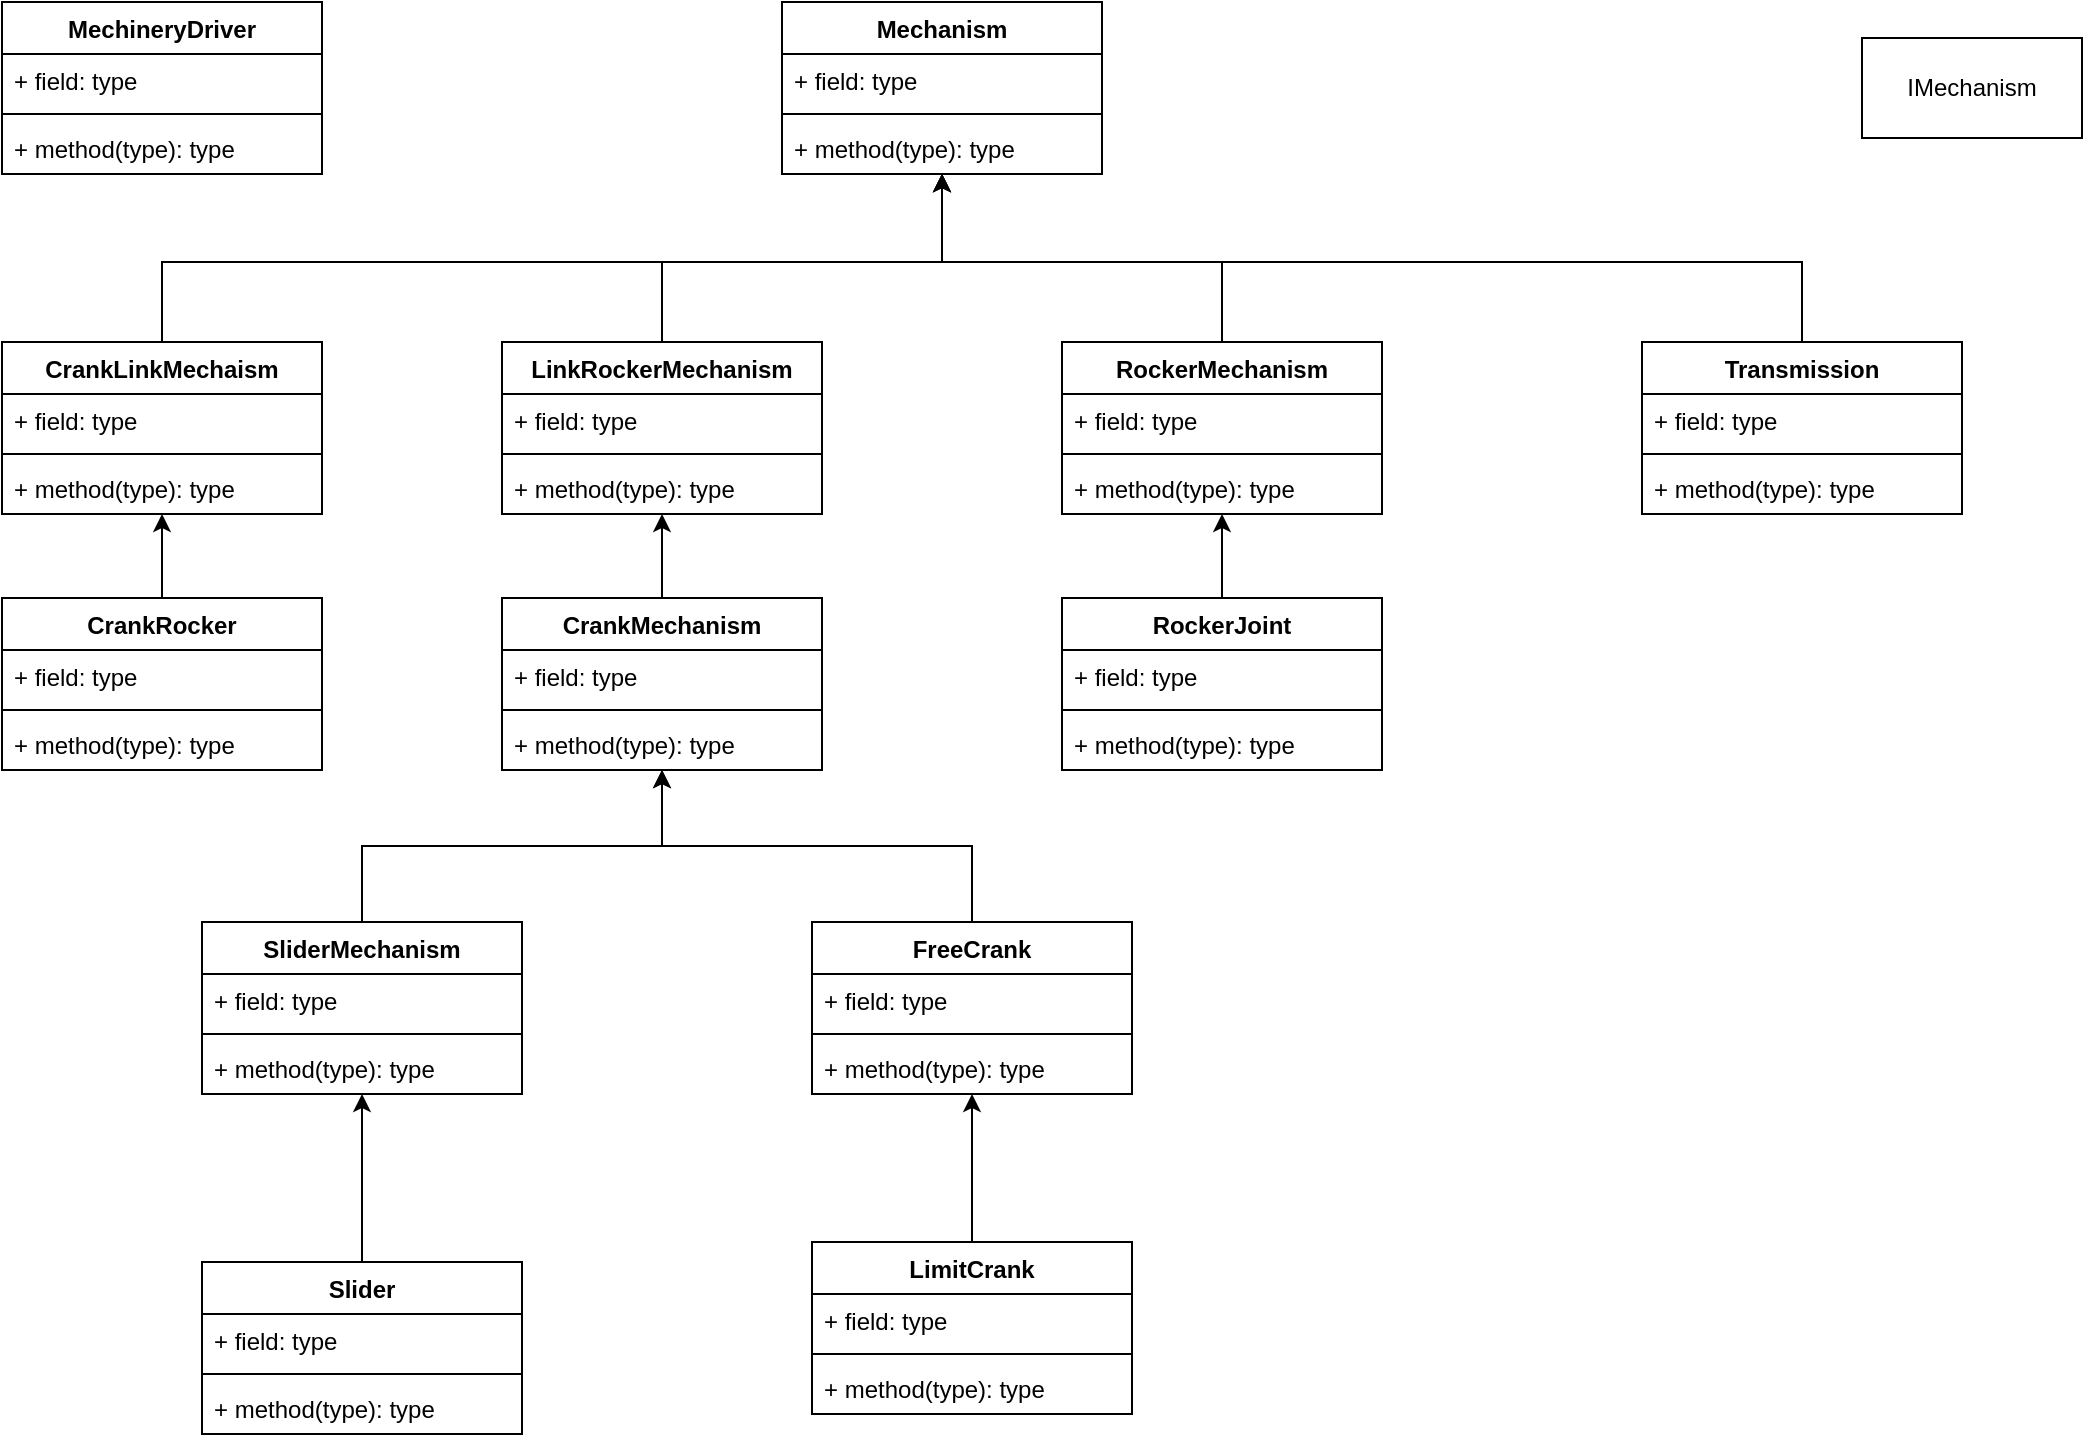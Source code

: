 <mxfile version="21.1.1" type="github">
  <diagram id="C5RBs43oDa-KdzZeNtuy" name="Page-1">
    <mxGraphModel dx="1509" dy="794" grid="1" gridSize="10" guides="1" tooltips="1" connect="1" arrows="1" fold="1" page="1" pageScale="1" pageWidth="1169" pageHeight="827" math="0" shadow="0">
      <root>
        <mxCell id="WIyWlLk6GJQsqaUBKTNV-0" />
        <mxCell id="WIyWlLk6GJQsqaUBKTNV-1" parent="WIyWlLk6GJQsqaUBKTNV-0" />
        <mxCell id="uOz8T9xEKH1gFjkwk_M--5" value="IMechanism" style="html=1;whiteSpace=wrap;" vertex="1" parent="WIyWlLk6GJQsqaUBKTNV-1">
          <mxGeometry x="950" y="28" width="110" height="50" as="geometry" />
        </mxCell>
        <mxCell id="uOz8T9xEKH1gFjkwk_M--6" value="Mechanism" style="swimlane;fontStyle=1;align=center;verticalAlign=top;childLayout=stackLayout;horizontal=1;startSize=26;horizontalStack=0;resizeParent=1;resizeParentMax=0;resizeLast=0;collapsible=1;marginBottom=0;whiteSpace=wrap;html=1;points=[[0,0,0,0,0],[0,0.25,0,0,0],[0,0.5,0,0,0],[0,0.75,0,0,0],[0,1,0,0,0],[0.25,0,0,0,0],[0.25,1,0,0,0],[0.5,0,0,0,0],[0.5,1,0,0,0],[0.75,0,0,0,0],[0.75,1,0,0,0],[1,0,0,0,0],[1,0.25,0,0,0],[1,0.5,0,0,0],[1,0.75,0,0,0],[1,1,0,0,0]];" vertex="1" parent="WIyWlLk6GJQsqaUBKTNV-1">
          <mxGeometry x="410" y="10" width="160" height="86" as="geometry">
            <mxRectangle x="460" y="10" width="110" height="30" as="alternateBounds" />
          </mxGeometry>
        </mxCell>
        <mxCell id="uOz8T9xEKH1gFjkwk_M--7" value="+ field: type" style="text;strokeColor=none;fillColor=none;align=left;verticalAlign=top;spacingLeft=4;spacingRight=4;overflow=hidden;rotatable=0;points=[[0,0.5],[1,0.5]];portConstraint=eastwest;whiteSpace=wrap;html=1;" vertex="1" parent="uOz8T9xEKH1gFjkwk_M--6">
          <mxGeometry y="26" width="160" height="26" as="geometry" />
        </mxCell>
        <mxCell id="uOz8T9xEKH1gFjkwk_M--8" value="" style="line;strokeWidth=1;fillColor=none;align=left;verticalAlign=middle;spacingTop=-1;spacingLeft=3;spacingRight=3;rotatable=0;labelPosition=right;points=[];portConstraint=eastwest;strokeColor=inherit;" vertex="1" parent="uOz8T9xEKH1gFjkwk_M--6">
          <mxGeometry y="52" width="160" height="8" as="geometry" />
        </mxCell>
        <mxCell id="uOz8T9xEKH1gFjkwk_M--9" value="+ method(type): type" style="text;strokeColor=none;fillColor=none;align=left;verticalAlign=top;spacingLeft=4;spacingRight=4;overflow=hidden;rotatable=0;points=[[0,0.5],[1,0.5]];portConstraint=eastwest;whiteSpace=wrap;html=1;" vertex="1" parent="uOz8T9xEKH1gFjkwk_M--6">
          <mxGeometry y="60" width="160" height="26" as="geometry" />
        </mxCell>
        <mxCell id="uOz8T9xEKH1gFjkwk_M--12" value="&lt;div&gt;MechineryDriver&lt;/div&gt;" style="swimlane;fontStyle=1;align=center;verticalAlign=top;childLayout=stackLayout;horizontal=1;startSize=26;horizontalStack=0;resizeParent=1;resizeParentMax=0;resizeLast=0;collapsible=1;marginBottom=0;whiteSpace=wrap;html=1;" vertex="1" parent="WIyWlLk6GJQsqaUBKTNV-1">
          <mxGeometry x="20" y="10" width="160" height="86" as="geometry" />
        </mxCell>
        <mxCell id="uOz8T9xEKH1gFjkwk_M--13" value="+ field: type" style="text;strokeColor=none;fillColor=none;align=left;verticalAlign=top;spacingLeft=4;spacingRight=4;overflow=hidden;rotatable=0;points=[[0,0.5],[1,0.5]];portConstraint=eastwest;whiteSpace=wrap;html=1;" vertex="1" parent="uOz8T9xEKH1gFjkwk_M--12">
          <mxGeometry y="26" width="160" height="26" as="geometry" />
        </mxCell>
        <mxCell id="uOz8T9xEKH1gFjkwk_M--14" value="" style="line;strokeWidth=1;fillColor=none;align=left;verticalAlign=middle;spacingTop=-1;spacingLeft=3;spacingRight=3;rotatable=0;labelPosition=right;points=[];portConstraint=eastwest;strokeColor=inherit;" vertex="1" parent="uOz8T9xEKH1gFjkwk_M--12">
          <mxGeometry y="52" width="160" height="8" as="geometry" />
        </mxCell>
        <mxCell id="uOz8T9xEKH1gFjkwk_M--15" value="+ method(type): type" style="text;strokeColor=none;fillColor=none;align=left;verticalAlign=top;spacingLeft=4;spacingRight=4;overflow=hidden;rotatable=0;points=[[0,0.5],[1,0.5]];portConstraint=eastwest;whiteSpace=wrap;html=1;" vertex="1" parent="uOz8T9xEKH1gFjkwk_M--12">
          <mxGeometry y="60" width="160" height="26" as="geometry" />
        </mxCell>
        <mxCell id="uOz8T9xEKH1gFjkwk_M--97" style="edgeStyle=orthogonalEdgeStyle;rounded=0;orthogonalLoop=1;jettySize=auto;html=1;" edge="1" parent="WIyWlLk6GJQsqaUBKTNV-1" source="uOz8T9xEKH1gFjkwk_M--16" target="uOz8T9xEKH1gFjkwk_M--6">
          <mxGeometry relative="1" as="geometry">
            <Array as="points">
              <mxPoint x="920" y="140" />
              <mxPoint x="490" y="140" />
            </Array>
          </mxGeometry>
        </mxCell>
        <mxCell id="uOz8T9xEKH1gFjkwk_M--16" value="Transmission" style="swimlane;fontStyle=1;align=center;verticalAlign=top;childLayout=stackLayout;horizontal=1;startSize=26;horizontalStack=0;resizeParent=1;resizeParentMax=0;resizeLast=0;collapsible=1;marginBottom=0;whiteSpace=wrap;html=1;" vertex="1" parent="WIyWlLk6GJQsqaUBKTNV-1">
          <mxGeometry x="840" y="180" width="160" height="86" as="geometry" />
        </mxCell>
        <mxCell id="uOz8T9xEKH1gFjkwk_M--17" value="+ field: type" style="text;strokeColor=none;fillColor=none;align=left;verticalAlign=top;spacingLeft=4;spacingRight=4;overflow=hidden;rotatable=0;points=[[0,0.5],[1,0.5]];portConstraint=eastwest;whiteSpace=wrap;html=1;" vertex="1" parent="uOz8T9xEKH1gFjkwk_M--16">
          <mxGeometry y="26" width="160" height="26" as="geometry" />
        </mxCell>
        <mxCell id="uOz8T9xEKH1gFjkwk_M--18" value="" style="line;strokeWidth=1;fillColor=none;align=left;verticalAlign=middle;spacingTop=-1;spacingLeft=3;spacingRight=3;rotatable=0;labelPosition=right;points=[];portConstraint=eastwest;strokeColor=inherit;" vertex="1" parent="uOz8T9xEKH1gFjkwk_M--16">
          <mxGeometry y="52" width="160" height="8" as="geometry" />
        </mxCell>
        <mxCell id="uOz8T9xEKH1gFjkwk_M--19" value="+ method(type): type" style="text;strokeColor=none;fillColor=none;align=left;verticalAlign=top;spacingLeft=4;spacingRight=4;overflow=hidden;rotatable=0;points=[[0,0.5],[1,0.5]];portConstraint=eastwest;whiteSpace=wrap;html=1;" vertex="1" parent="uOz8T9xEKH1gFjkwk_M--16">
          <mxGeometry y="60" width="160" height="26" as="geometry" />
        </mxCell>
        <mxCell id="uOz8T9xEKH1gFjkwk_M--105" style="edgeStyle=orthogonalEdgeStyle;rounded=0;orthogonalLoop=1;jettySize=auto;html=1;" edge="1" parent="WIyWlLk6GJQsqaUBKTNV-1" source="uOz8T9xEKH1gFjkwk_M--27" target="uOz8T9xEKH1gFjkwk_M--31">
          <mxGeometry relative="1" as="geometry" />
        </mxCell>
        <mxCell id="uOz8T9xEKH1gFjkwk_M--27" value="Slider" style="swimlane;fontStyle=1;align=center;verticalAlign=top;childLayout=stackLayout;horizontal=1;startSize=26;horizontalStack=0;resizeParent=1;resizeParentMax=0;resizeLast=0;collapsible=1;marginBottom=0;whiteSpace=wrap;html=1;" vertex="1" parent="WIyWlLk6GJQsqaUBKTNV-1">
          <mxGeometry x="120" y="640" width="160" height="86" as="geometry" />
        </mxCell>
        <mxCell id="uOz8T9xEKH1gFjkwk_M--28" value="+ field: type" style="text;strokeColor=none;fillColor=none;align=left;verticalAlign=top;spacingLeft=4;spacingRight=4;overflow=hidden;rotatable=0;points=[[0,0.5],[1,0.5]];portConstraint=eastwest;whiteSpace=wrap;html=1;" vertex="1" parent="uOz8T9xEKH1gFjkwk_M--27">
          <mxGeometry y="26" width="160" height="26" as="geometry" />
        </mxCell>
        <mxCell id="uOz8T9xEKH1gFjkwk_M--29" value="" style="line;strokeWidth=1;fillColor=none;align=left;verticalAlign=middle;spacingTop=-1;spacingLeft=3;spacingRight=3;rotatable=0;labelPosition=right;points=[];portConstraint=eastwest;strokeColor=inherit;" vertex="1" parent="uOz8T9xEKH1gFjkwk_M--27">
          <mxGeometry y="52" width="160" height="8" as="geometry" />
        </mxCell>
        <mxCell id="uOz8T9xEKH1gFjkwk_M--30" value="+ method(type): type" style="text;strokeColor=none;fillColor=none;align=left;verticalAlign=top;spacingLeft=4;spacingRight=4;overflow=hidden;rotatable=0;points=[[0,0.5],[1,0.5]];portConstraint=eastwest;whiteSpace=wrap;html=1;" vertex="1" parent="uOz8T9xEKH1gFjkwk_M--27">
          <mxGeometry y="60" width="160" height="26" as="geometry" />
        </mxCell>
        <mxCell id="uOz8T9xEKH1gFjkwk_M--103" style="edgeStyle=orthogonalEdgeStyle;rounded=0;orthogonalLoop=1;jettySize=auto;html=1;" edge="1" parent="WIyWlLk6GJQsqaUBKTNV-1" source="uOz8T9xEKH1gFjkwk_M--31" target="uOz8T9xEKH1gFjkwk_M--59">
          <mxGeometry relative="1" as="geometry" />
        </mxCell>
        <mxCell id="uOz8T9xEKH1gFjkwk_M--31" value="SliderMechanism" style="swimlane;fontStyle=1;align=center;verticalAlign=top;childLayout=stackLayout;horizontal=1;startSize=26;horizontalStack=0;resizeParent=1;resizeParentMax=0;resizeLast=0;collapsible=1;marginBottom=0;whiteSpace=wrap;html=1;" vertex="1" parent="WIyWlLk6GJQsqaUBKTNV-1">
          <mxGeometry x="120" y="470" width="160" height="86" as="geometry" />
        </mxCell>
        <mxCell id="uOz8T9xEKH1gFjkwk_M--32" value="+ field: type" style="text;strokeColor=none;fillColor=none;align=left;verticalAlign=top;spacingLeft=4;spacingRight=4;overflow=hidden;rotatable=0;points=[[0,0.5],[1,0.5]];portConstraint=eastwest;whiteSpace=wrap;html=1;" vertex="1" parent="uOz8T9xEKH1gFjkwk_M--31">
          <mxGeometry y="26" width="160" height="26" as="geometry" />
        </mxCell>
        <mxCell id="uOz8T9xEKH1gFjkwk_M--33" value="" style="line;strokeWidth=1;fillColor=none;align=left;verticalAlign=middle;spacingTop=-1;spacingLeft=3;spacingRight=3;rotatable=0;labelPosition=right;points=[];portConstraint=eastwest;strokeColor=inherit;" vertex="1" parent="uOz8T9xEKH1gFjkwk_M--31">
          <mxGeometry y="52" width="160" height="8" as="geometry" />
        </mxCell>
        <mxCell id="uOz8T9xEKH1gFjkwk_M--34" value="+ method(type): type" style="text;strokeColor=none;fillColor=none;align=left;verticalAlign=top;spacingLeft=4;spacingRight=4;overflow=hidden;rotatable=0;points=[[0,0.5],[1,0.5]];portConstraint=eastwest;whiteSpace=wrap;html=1;" vertex="1" parent="uOz8T9xEKH1gFjkwk_M--31">
          <mxGeometry y="60" width="160" height="26" as="geometry" />
        </mxCell>
        <mxCell id="uOz8T9xEKH1gFjkwk_M--96" style="edgeStyle=orthogonalEdgeStyle;rounded=0;orthogonalLoop=1;jettySize=auto;html=1;" edge="1" parent="WIyWlLk6GJQsqaUBKTNV-1" source="uOz8T9xEKH1gFjkwk_M--35" target="uOz8T9xEKH1gFjkwk_M--6">
          <mxGeometry relative="1" as="geometry">
            <Array as="points">
              <mxPoint x="350" y="140" />
              <mxPoint x="490" y="140" />
            </Array>
          </mxGeometry>
        </mxCell>
        <mxCell id="uOz8T9xEKH1gFjkwk_M--35" value="LinkRockerMechanism" style="swimlane;fontStyle=1;align=center;verticalAlign=top;childLayout=stackLayout;horizontal=1;startSize=26;horizontalStack=0;resizeParent=1;resizeParentMax=0;resizeLast=0;collapsible=1;marginBottom=0;whiteSpace=wrap;html=1;" vertex="1" parent="WIyWlLk6GJQsqaUBKTNV-1">
          <mxGeometry x="270" y="180" width="160" height="86" as="geometry" />
        </mxCell>
        <mxCell id="uOz8T9xEKH1gFjkwk_M--36" value="+ field: type" style="text;strokeColor=none;fillColor=none;align=left;verticalAlign=top;spacingLeft=4;spacingRight=4;overflow=hidden;rotatable=0;points=[[0,0.5],[1,0.5]];portConstraint=eastwest;whiteSpace=wrap;html=1;" vertex="1" parent="uOz8T9xEKH1gFjkwk_M--35">
          <mxGeometry y="26" width="160" height="26" as="geometry" />
        </mxCell>
        <mxCell id="uOz8T9xEKH1gFjkwk_M--37" value="" style="line;strokeWidth=1;fillColor=none;align=left;verticalAlign=middle;spacingTop=-1;spacingLeft=3;spacingRight=3;rotatable=0;labelPosition=right;points=[];portConstraint=eastwest;strokeColor=inherit;" vertex="1" parent="uOz8T9xEKH1gFjkwk_M--35">
          <mxGeometry y="52" width="160" height="8" as="geometry" />
        </mxCell>
        <mxCell id="uOz8T9xEKH1gFjkwk_M--38" value="+ method(type): type" style="text;strokeColor=none;fillColor=none;align=left;verticalAlign=top;spacingLeft=4;spacingRight=4;overflow=hidden;rotatable=0;points=[[0,0.5],[1,0.5]];portConstraint=eastwest;whiteSpace=wrap;html=1;" vertex="1" parent="uOz8T9xEKH1gFjkwk_M--35">
          <mxGeometry y="60" width="160" height="26" as="geometry" />
        </mxCell>
        <mxCell id="uOz8T9xEKH1gFjkwk_M--95" style="edgeStyle=orthogonalEdgeStyle;rounded=0;orthogonalLoop=1;jettySize=auto;html=1;" edge="1" parent="WIyWlLk6GJQsqaUBKTNV-1" source="uOz8T9xEKH1gFjkwk_M--43" target="uOz8T9xEKH1gFjkwk_M--6">
          <mxGeometry relative="1" as="geometry">
            <Array as="points">
              <mxPoint x="630" y="140" />
              <mxPoint x="490" y="140" />
            </Array>
          </mxGeometry>
        </mxCell>
        <mxCell id="uOz8T9xEKH1gFjkwk_M--43" value="RockerMechanism" style="swimlane;fontStyle=1;align=center;verticalAlign=top;childLayout=stackLayout;horizontal=1;startSize=26;horizontalStack=0;resizeParent=1;resizeParentMax=0;resizeLast=0;collapsible=1;marginBottom=0;whiteSpace=wrap;html=1;" vertex="1" parent="WIyWlLk6GJQsqaUBKTNV-1">
          <mxGeometry x="550" y="180" width="160" height="86" as="geometry" />
        </mxCell>
        <mxCell id="uOz8T9xEKH1gFjkwk_M--44" value="+ field: type" style="text;strokeColor=none;fillColor=none;align=left;verticalAlign=top;spacingLeft=4;spacingRight=4;overflow=hidden;rotatable=0;points=[[0,0.5],[1,0.5]];portConstraint=eastwest;whiteSpace=wrap;html=1;" vertex="1" parent="uOz8T9xEKH1gFjkwk_M--43">
          <mxGeometry y="26" width="160" height="26" as="geometry" />
        </mxCell>
        <mxCell id="uOz8T9xEKH1gFjkwk_M--45" value="" style="line;strokeWidth=1;fillColor=none;align=left;verticalAlign=middle;spacingTop=-1;spacingLeft=3;spacingRight=3;rotatable=0;labelPosition=right;points=[];portConstraint=eastwest;strokeColor=inherit;" vertex="1" parent="uOz8T9xEKH1gFjkwk_M--43">
          <mxGeometry y="52" width="160" height="8" as="geometry" />
        </mxCell>
        <mxCell id="uOz8T9xEKH1gFjkwk_M--46" value="+ method(type): type" style="text;strokeColor=none;fillColor=none;align=left;verticalAlign=top;spacingLeft=4;spacingRight=4;overflow=hidden;rotatable=0;points=[[0,0.5],[1,0.5]];portConstraint=eastwest;whiteSpace=wrap;html=1;" vertex="1" parent="uOz8T9xEKH1gFjkwk_M--43">
          <mxGeometry y="60" width="160" height="26" as="geometry" />
        </mxCell>
        <mxCell id="uOz8T9xEKH1gFjkwk_M--102" style="edgeStyle=orthogonalEdgeStyle;rounded=0;orthogonalLoop=1;jettySize=auto;html=1;" edge="1" parent="WIyWlLk6GJQsqaUBKTNV-1" source="uOz8T9xEKH1gFjkwk_M--47" target="uOz8T9xEKH1gFjkwk_M--43">
          <mxGeometry relative="1" as="geometry" />
        </mxCell>
        <mxCell id="uOz8T9xEKH1gFjkwk_M--47" value="RockerJoint" style="swimlane;fontStyle=1;align=center;verticalAlign=top;childLayout=stackLayout;horizontal=1;startSize=26;horizontalStack=0;resizeParent=1;resizeParentMax=0;resizeLast=0;collapsible=1;marginBottom=0;whiteSpace=wrap;html=1;" vertex="1" parent="WIyWlLk6GJQsqaUBKTNV-1">
          <mxGeometry x="550" y="308" width="160" height="86" as="geometry" />
        </mxCell>
        <mxCell id="uOz8T9xEKH1gFjkwk_M--48" value="+ field: type" style="text;strokeColor=none;fillColor=none;align=left;verticalAlign=top;spacingLeft=4;spacingRight=4;overflow=hidden;rotatable=0;points=[[0,0.5],[1,0.5]];portConstraint=eastwest;whiteSpace=wrap;html=1;" vertex="1" parent="uOz8T9xEKH1gFjkwk_M--47">
          <mxGeometry y="26" width="160" height="26" as="geometry" />
        </mxCell>
        <mxCell id="uOz8T9xEKH1gFjkwk_M--49" value="" style="line;strokeWidth=1;fillColor=none;align=left;verticalAlign=middle;spacingTop=-1;spacingLeft=3;spacingRight=3;rotatable=0;labelPosition=right;points=[];portConstraint=eastwest;strokeColor=inherit;" vertex="1" parent="uOz8T9xEKH1gFjkwk_M--47">
          <mxGeometry y="52" width="160" height="8" as="geometry" />
        </mxCell>
        <mxCell id="uOz8T9xEKH1gFjkwk_M--50" value="+ method(type): type" style="text;strokeColor=none;fillColor=none;align=left;verticalAlign=top;spacingLeft=4;spacingRight=4;overflow=hidden;rotatable=0;points=[[0,0.5],[1,0.5]];portConstraint=eastwest;whiteSpace=wrap;html=1;" vertex="1" parent="uOz8T9xEKH1gFjkwk_M--47">
          <mxGeometry y="60" width="160" height="26" as="geometry" />
        </mxCell>
        <mxCell id="uOz8T9xEKH1gFjkwk_M--101" style="edgeStyle=orthogonalEdgeStyle;rounded=0;orthogonalLoop=1;jettySize=auto;html=1;" edge="1" parent="WIyWlLk6GJQsqaUBKTNV-1" source="uOz8T9xEKH1gFjkwk_M--59" target="uOz8T9xEKH1gFjkwk_M--35">
          <mxGeometry relative="1" as="geometry" />
        </mxCell>
        <mxCell id="uOz8T9xEKH1gFjkwk_M--59" value="CrankMechanism" style="swimlane;fontStyle=1;align=center;verticalAlign=top;childLayout=stackLayout;horizontal=1;startSize=26;horizontalStack=0;resizeParent=1;resizeParentMax=0;resizeLast=0;collapsible=1;marginBottom=0;whiteSpace=wrap;html=1;" vertex="1" parent="WIyWlLk6GJQsqaUBKTNV-1">
          <mxGeometry x="270" y="308" width="160" height="86" as="geometry" />
        </mxCell>
        <mxCell id="uOz8T9xEKH1gFjkwk_M--60" value="+ field: type" style="text;strokeColor=none;fillColor=none;align=left;verticalAlign=top;spacingLeft=4;spacingRight=4;overflow=hidden;rotatable=0;points=[[0,0.5],[1,0.5]];portConstraint=eastwest;whiteSpace=wrap;html=1;" vertex="1" parent="uOz8T9xEKH1gFjkwk_M--59">
          <mxGeometry y="26" width="160" height="26" as="geometry" />
        </mxCell>
        <mxCell id="uOz8T9xEKH1gFjkwk_M--61" value="" style="line;strokeWidth=1;fillColor=none;align=left;verticalAlign=middle;spacingTop=-1;spacingLeft=3;spacingRight=3;rotatable=0;labelPosition=right;points=[];portConstraint=eastwest;strokeColor=inherit;" vertex="1" parent="uOz8T9xEKH1gFjkwk_M--59">
          <mxGeometry y="52" width="160" height="8" as="geometry" />
        </mxCell>
        <mxCell id="uOz8T9xEKH1gFjkwk_M--62" value="+ method(type): type" style="text;strokeColor=none;fillColor=none;align=left;verticalAlign=top;spacingLeft=4;spacingRight=4;overflow=hidden;rotatable=0;points=[[0,0.5],[1,0.5]];portConstraint=eastwest;whiteSpace=wrap;html=1;" vertex="1" parent="uOz8T9xEKH1gFjkwk_M--59">
          <mxGeometry y="60" width="160" height="26" as="geometry" />
        </mxCell>
        <mxCell id="uOz8T9xEKH1gFjkwk_M--104" style="edgeStyle=orthogonalEdgeStyle;rounded=0;orthogonalLoop=1;jettySize=auto;html=1;" edge="1" parent="WIyWlLk6GJQsqaUBKTNV-1" source="uOz8T9xEKH1gFjkwk_M--63" target="uOz8T9xEKH1gFjkwk_M--59">
          <mxGeometry relative="1" as="geometry" />
        </mxCell>
        <mxCell id="uOz8T9xEKH1gFjkwk_M--63" value="FreeCrank" style="swimlane;fontStyle=1;align=center;verticalAlign=top;childLayout=stackLayout;horizontal=1;startSize=26;horizontalStack=0;resizeParent=1;resizeParentMax=0;resizeLast=0;collapsible=1;marginBottom=0;whiteSpace=wrap;html=1;" vertex="1" parent="WIyWlLk6GJQsqaUBKTNV-1">
          <mxGeometry x="425" y="470" width="160" height="86" as="geometry" />
        </mxCell>
        <mxCell id="uOz8T9xEKH1gFjkwk_M--64" value="+ field: type" style="text;strokeColor=none;fillColor=none;align=left;verticalAlign=top;spacingLeft=4;spacingRight=4;overflow=hidden;rotatable=0;points=[[0,0.5],[1,0.5]];portConstraint=eastwest;whiteSpace=wrap;html=1;" vertex="1" parent="uOz8T9xEKH1gFjkwk_M--63">
          <mxGeometry y="26" width="160" height="26" as="geometry" />
        </mxCell>
        <mxCell id="uOz8T9xEKH1gFjkwk_M--65" value="" style="line;strokeWidth=1;fillColor=none;align=left;verticalAlign=middle;spacingTop=-1;spacingLeft=3;spacingRight=3;rotatable=0;labelPosition=right;points=[];portConstraint=eastwest;strokeColor=inherit;" vertex="1" parent="uOz8T9xEKH1gFjkwk_M--63">
          <mxGeometry y="52" width="160" height="8" as="geometry" />
        </mxCell>
        <mxCell id="uOz8T9xEKH1gFjkwk_M--66" value="+ method(type): type" style="text;strokeColor=none;fillColor=none;align=left;verticalAlign=top;spacingLeft=4;spacingRight=4;overflow=hidden;rotatable=0;points=[[0,0.5],[1,0.5]];portConstraint=eastwest;whiteSpace=wrap;html=1;" vertex="1" parent="uOz8T9xEKH1gFjkwk_M--63">
          <mxGeometry y="60" width="160" height="26" as="geometry" />
        </mxCell>
        <mxCell id="uOz8T9xEKH1gFjkwk_M--106" style="edgeStyle=orthogonalEdgeStyle;rounded=0;orthogonalLoop=1;jettySize=auto;html=1;" edge="1" parent="WIyWlLk6GJQsqaUBKTNV-1" source="uOz8T9xEKH1gFjkwk_M--67" target="uOz8T9xEKH1gFjkwk_M--63">
          <mxGeometry relative="1" as="geometry" />
        </mxCell>
        <mxCell id="uOz8T9xEKH1gFjkwk_M--67" value="LimitCrank" style="swimlane;fontStyle=1;align=center;verticalAlign=top;childLayout=stackLayout;horizontal=1;startSize=26;horizontalStack=0;resizeParent=1;resizeParentMax=0;resizeLast=0;collapsible=1;marginBottom=0;whiteSpace=wrap;html=1;" vertex="1" parent="WIyWlLk6GJQsqaUBKTNV-1">
          <mxGeometry x="425" y="630" width="160" height="86" as="geometry" />
        </mxCell>
        <mxCell id="uOz8T9xEKH1gFjkwk_M--68" value="+ field: type" style="text;strokeColor=none;fillColor=none;align=left;verticalAlign=top;spacingLeft=4;spacingRight=4;overflow=hidden;rotatable=0;points=[[0,0.5],[1,0.5]];portConstraint=eastwest;whiteSpace=wrap;html=1;" vertex="1" parent="uOz8T9xEKH1gFjkwk_M--67">
          <mxGeometry y="26" width="160" height="26" as="geometry" />
        </mxCell>
        <mxCell id="uOz8T9xEKH1gFjkwk_M--69" value="" style="line;strokeWidth=1;fillColor=none;align=left;verticalAlign=middle;spacingTop=-1;spacingLeft=3;spacingRight=3;rotatable=0;labelPosition=right;points=[];portConstraint=eastwest;strokeColor=inherit;" vertex="1" parent="uOz8T9xEKH1gFjkwk_M--67">
          <mxGeometry y="52" width="160" height="8" as="geometry" />
        </mxCell>
        <mxCell id="uOz8T9xEKH1gFjkwk_M--70" value="+ method(type): type" style="text;strokeColor=none;fillColor=none;align=left;verticalAlign=top;spacingLeft=4;spacingRight=4;overflow=hidden;rotatable=0;points=[[0,0.5],[1,0.5]];portConstraint=eastwest;whiteSpace=wrap;html=1;" vertex="1" parent="uOz8T9xEKH1gFjkwk_M--67">
          <mxGeometry y="60" width="160" height="26" as="geometry" />
        </mxCell>
        <mxCell id="uOz8T9xEKH1gFjkwk_M--99" style="edgeStyle=orthogonalEdgeStyle;rounded=0;orthogonalLoop=1;jettySize=auto;html=1;" edge="1" parent="WIyWlLk6GJQsqaUBKTNV-1" source="uOz8T9xEKH1gFjkwk_M--71" target="uOz8T9xEKH1gFjkwk_M--6">
          <mxGeometry relative="1" as="geometry">
            <Array as="points">
              <mxPoint x="100" y="140" />
              <mxPoint x="490" y="140" />
            </Array>
          </mxGeometry>
        </mxCell>
        <mxCell id="uOz8T9xEKH1gFjkwk_M--71" value="CrankLinkMechaism" style="swimlane;fontStyle=1;align=center;verticalAlign=top;childLayout=stackLayout;horizontal=1;startSize=26;horizontalStack=0;resizeParent=1;resizeParentMax=0;resizeLast=0;collapsible=1;marginBottom=0;whiteSpace=wrap;html=1;" vertex="1" parent="WIyWlLk6GJQsqaUBKTNV-1">
          <mxGeometry x="20" y="180" width="160" height="86" as="geometry" />
        </mxCell>
        <mxCell id="uOz8T9xEKH1gFjkwk_M--72" value="+ field: type" style="text;strokeColor=none;fillColor=none;align=left;verticalAlign=top;spacingLeft=4;spacingRight=4;overflow=hidden;rotatable=0;points=[[0,0.5],[1,0.5]];portConstraint=eastwest;whiteSpace=wrap;html=1;" vertex="1" parent="uOz8T9xEKH1gFjkwk_M--71">
          <mxGeometry y="26" width="160" height="26" as="geometry" />
        </mxCell>
        <mxCell id="uOz8T9xEKH1gFjkwk_M--73" value="" style="line;strokeWidth=1;fillColor=none;align=left;verticalAlign=middle;spacingTop=-1;spacingLeft=3;spacingRight=3;rotatable=0;labelPosition=right;points=[];portConstraint=eastwest;strokeColor=inherit;" vertex="1" parent="uOz8T9xEKH1gFjkwk_M--71">
          <mxGeometry y="52" width="160" height="8" as="geometry" />
        </mxCell>
        <mxCell id="uOz8T9xEKH1gFjkwk_M--74" value="+ method(type): type" style="text;strokeColor=none;fillColor=none;align=left;verticalAlign=top;spacingLeft=4;spacingRight=4;overflow=hidden;rotatable=0;points=[[0,0.5],[1,0.5]];portConstraint=eastwest;whiteSpace=wrap;html=1;" vertex="1" parent="uOz8T9xEKH1gFjkwk_M--71">
          <mxGeometry y="60" width="160" height="26" as="geometry" />
        </mxCell>
        <mxCell id="uOz8T9xEKH1gFjkwk_M--100" style="edgeStyle=orthogonalEdgeStyle;rounded=0;orthogonalLoop=1;jettySize=auto;html=1;" edge="1" parent="WIyWlLk6GJQsqaUBKTNV-1" source="uOz8T9xEKH1gFjkwk_M--75" target="uOz8T9xEKH1gFjkwk_M--71">
          <mxGeometry relative="1" as="geometry" />
        </mxCell>
        <mxCell id="uOz8T9xEKH1gFjkwk_M--75" value="CrankRocker" style="swimlane;fontStyle=1;align=center;verticalAlign=top;childLayout=stackLayout;horizontal=1;startSize=26;horizontalStack=0;resizeParent=1;resizeParentMax=0;resizeLast=0;collapsible=1;marginBottom=0;whiteSpace=wrap;html=1;" vertex="1" parent="WIyWlLk6GJQsqaUBKTNV-1">
          <mxGeometry x="20" y="308" width="160" height="86" as="geometry" />
        </mxCell>
        <mxCell id="uOz8T9xEKH1gFjkwk_M--76" value="+ field: type" style="text;strokeColor=none;fillColor=none;align=left;verticalAlign=top;spacingLeft=4;spacingRight=4;overflow=hidden;rotatable=0;points=[[0,0.5],[1,0.5]];portConstraint=eastwest;whiteSpace=wrap;html=1;" vertex="1" parent="uOz8T9xEKH1gFjkwk_M--75">
          <mxGeometry y="26" width="160" height="26" as="geometry" />
        </mxCell>
        <mxCell id="uOz8T9xEKH1gFjkwk_M--77" value="" style="line;strokeWidth=1;fillColor=none;align=left;verticalAlign=middle;spacingTop=-1;spacingLeft=3;spacingRight=3;rotatable=0;labelPosition=right;points=[];portConstraint=eastwest;strokeColor=inherit;" vertex="1" parent="uOz8T9xEKH1gFjkwk_M--75">
          <mxGeometry y="52" width="160" height="8" as="geometry" />
        </mxCell>
        <mxCell id="uOz8T9xEKH1gFjkwk_M--78" value="+ method(type): type" style="text;strokeColor=none;fillColor=none;align=left;verticalAlign=top;spacingLeft=4;spacingRight=4;overflow=hidden;rotatable=0;points=[[0,0.5],[1,0.5]];portConstraint=eastwest;whiteSpace=wrap;html=1;" vertex="1" parent="uOz8T9xEKH1gFjkwk_M--75">
          <mxGeometry y="60" width="160" height="26" as="geometry" />
        </mxCell>
      </root>
    </mxGraphModel>
  </diagram>
</mxfile>
